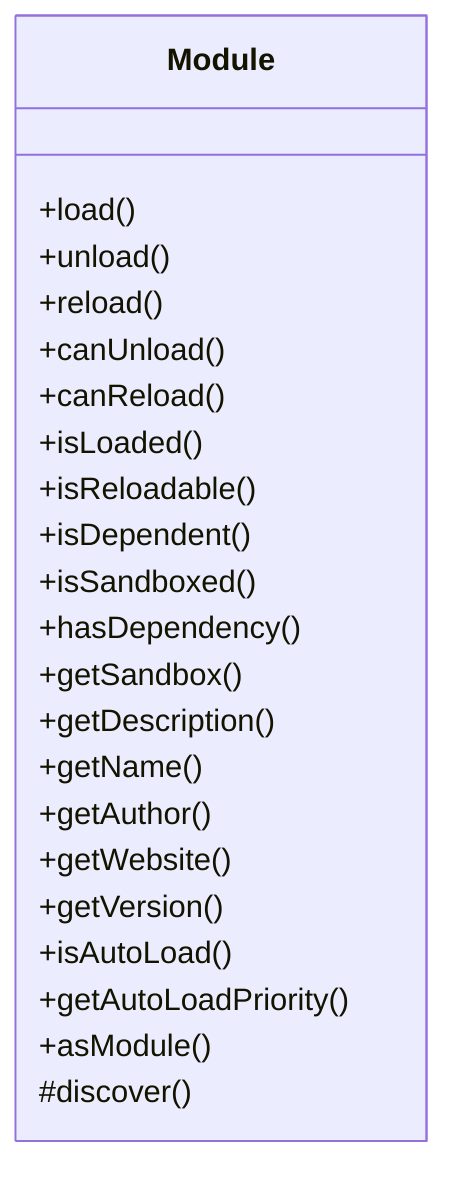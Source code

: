classDiagram
    class Module {
        +load()
        +unload()
        +reload()
        +canUnload()
        +canReload()
        +isLoaded()
        +isReloadable()
        +isDependent()
        +isSandboxed()
        +hasDependency()
        +getSandbox()
        +getDescription()
        +getName()
        +getAuthor()
        +getWebsite()
        +getVersion()
        +isAutoLoad()
        +getAutoLoadPriority()
        +asModule()
        #discover()
    }